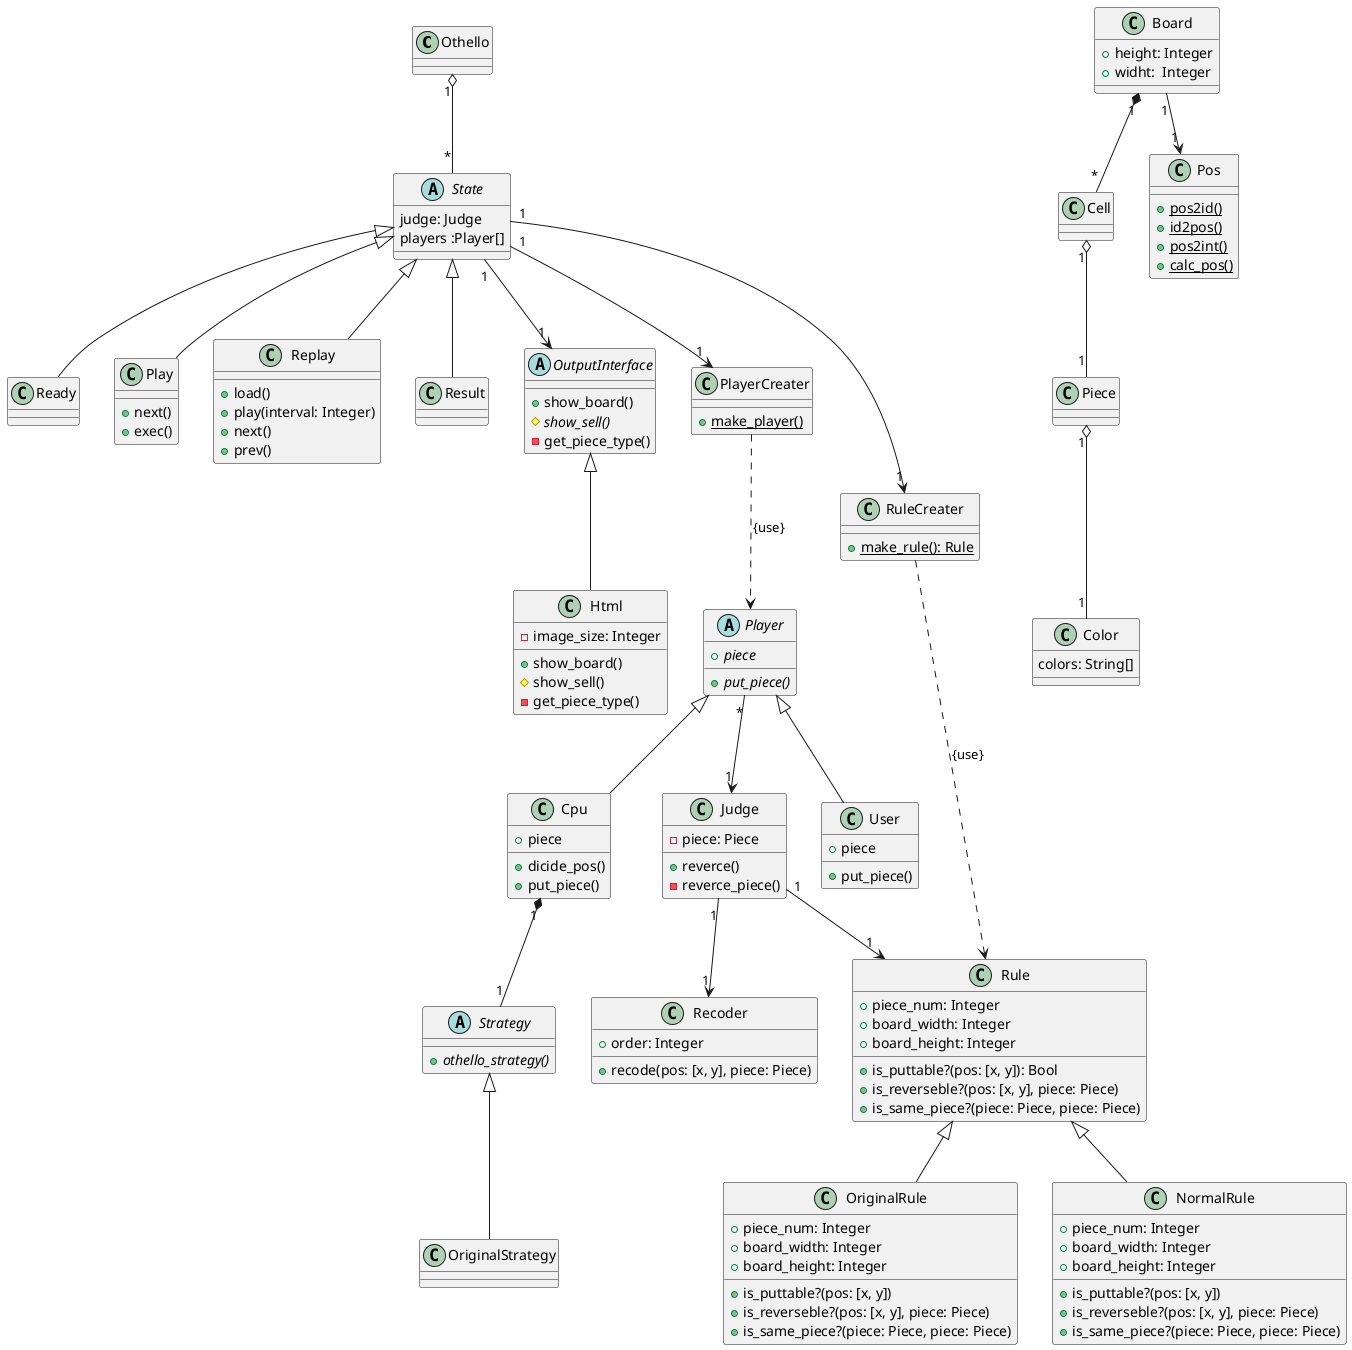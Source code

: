 @startuml{othello.png}

class Othello {
}

abstract State {
  judge: Judge
  players :Player[]
}

class Board {
  +height: Integer
  +widht:  Integer
}

class Cell {
}

class Piece {
}

class Piece {
}

class Color {
  colors: String[]
}

class Pos {
  +{static} pos2id()
  +{static} id2pos()
  +{static} pos2int()
  +{static} calc_pos()
}

class Ready {
}

class Play {
  +next()
  +exec()
}

class Replay {
  +load()
  +play(interval: Integer)
  +next()
  +prev()
}

class Result {
}

' Outputinterface {{{
abstract OutputInterface {
  +show_board()
  #{abstract} show_sell()
  -get_piece_type()
}

class Html {
  -image_size: Integer

  +show_board()
  #show_sell()
  -get_piece_type()
}
' }}}

' Player {{{
abstract Player {
  +{abstract} piece
  +{abstract} put_piece()
}

class User {
  +piece
  +put_piece()
}

class Cpu {
  +piece
  +dicide_pos()
  +put_piece()
}

abstract Strategy {
  +{abstract} othello_strategy()
}
class OriginalStrategy {

}

class PlayerCreater {
  +{static} make_player()
}
' }}}

class Judge {
  -piece: Piece
  +reverce()
  -reverce_piece()
}

' Rule {{{
class Rule {
  +piece_num: Integer
  +board_width: Integer
  +board_height: Integer

  +is_puttable?(pos: [x, y]): Bool
  +is_reverseble?(pos: [x, y], piece: Piece)
  +is_same_piece?(piece: Piece, piece: Piece)
}

class NormalRule {
  +piece_num: Integer
  +board_width: Integer
  +board_height: Integer

  +is_puttable?(pos: [x, y])
  +is_reverseble?(pos: [x, y], piece: Piece)
  +is_same_piece?(piece: Piece, piece: Piece)
}

class OriginalRule {
  +piece_num: Integer
  +board_width: Integer
  +board_height: Integer

  +is_puttable?(pos: [x, y])
  +is_reverseble?(pos: [x, y], piece: Piece)
  +is_same_piece?(piece: Piece, piece: Piece)
}

class Recoder {
  +order: Integer
  +recode(pos: [x, y], piece: Piece)
}

class RuleCreater {
  +{static} make_rule(): Rule
}

' }}}

' 関連 {{{
Othello "1" o-- "*" State

State <|-- Ready
State <|-- Play
State <|-- Replay
State <|-- Result

State "1" --> "1" PlayerCreater
State "1" --> "1" RuleCreater
State "1" --> "1" OutputInterface

Board "1" --> "1" Pos
Board "1" *-- "*" Cell

RuleCreater ..> Rule : {use}
Rule <|-- NormalRule
Rule <|-- OriginalRule

PlayerCreater ..> Player : {use}
Player <|-- User
Player <|-- Cpu
Player "*" --> "1" Judge

Judge "1" --> "1" Rule
Judge "1" --> "1" Recoder
Cpu "1" *-- "1" Strategy
Strategy <|-- OriginalStrategy

Cell  "1" o-- "1" Piece
Piece "1" o-- "1" Color

OutputInterface <|-- Html
' }}}

@enduml

